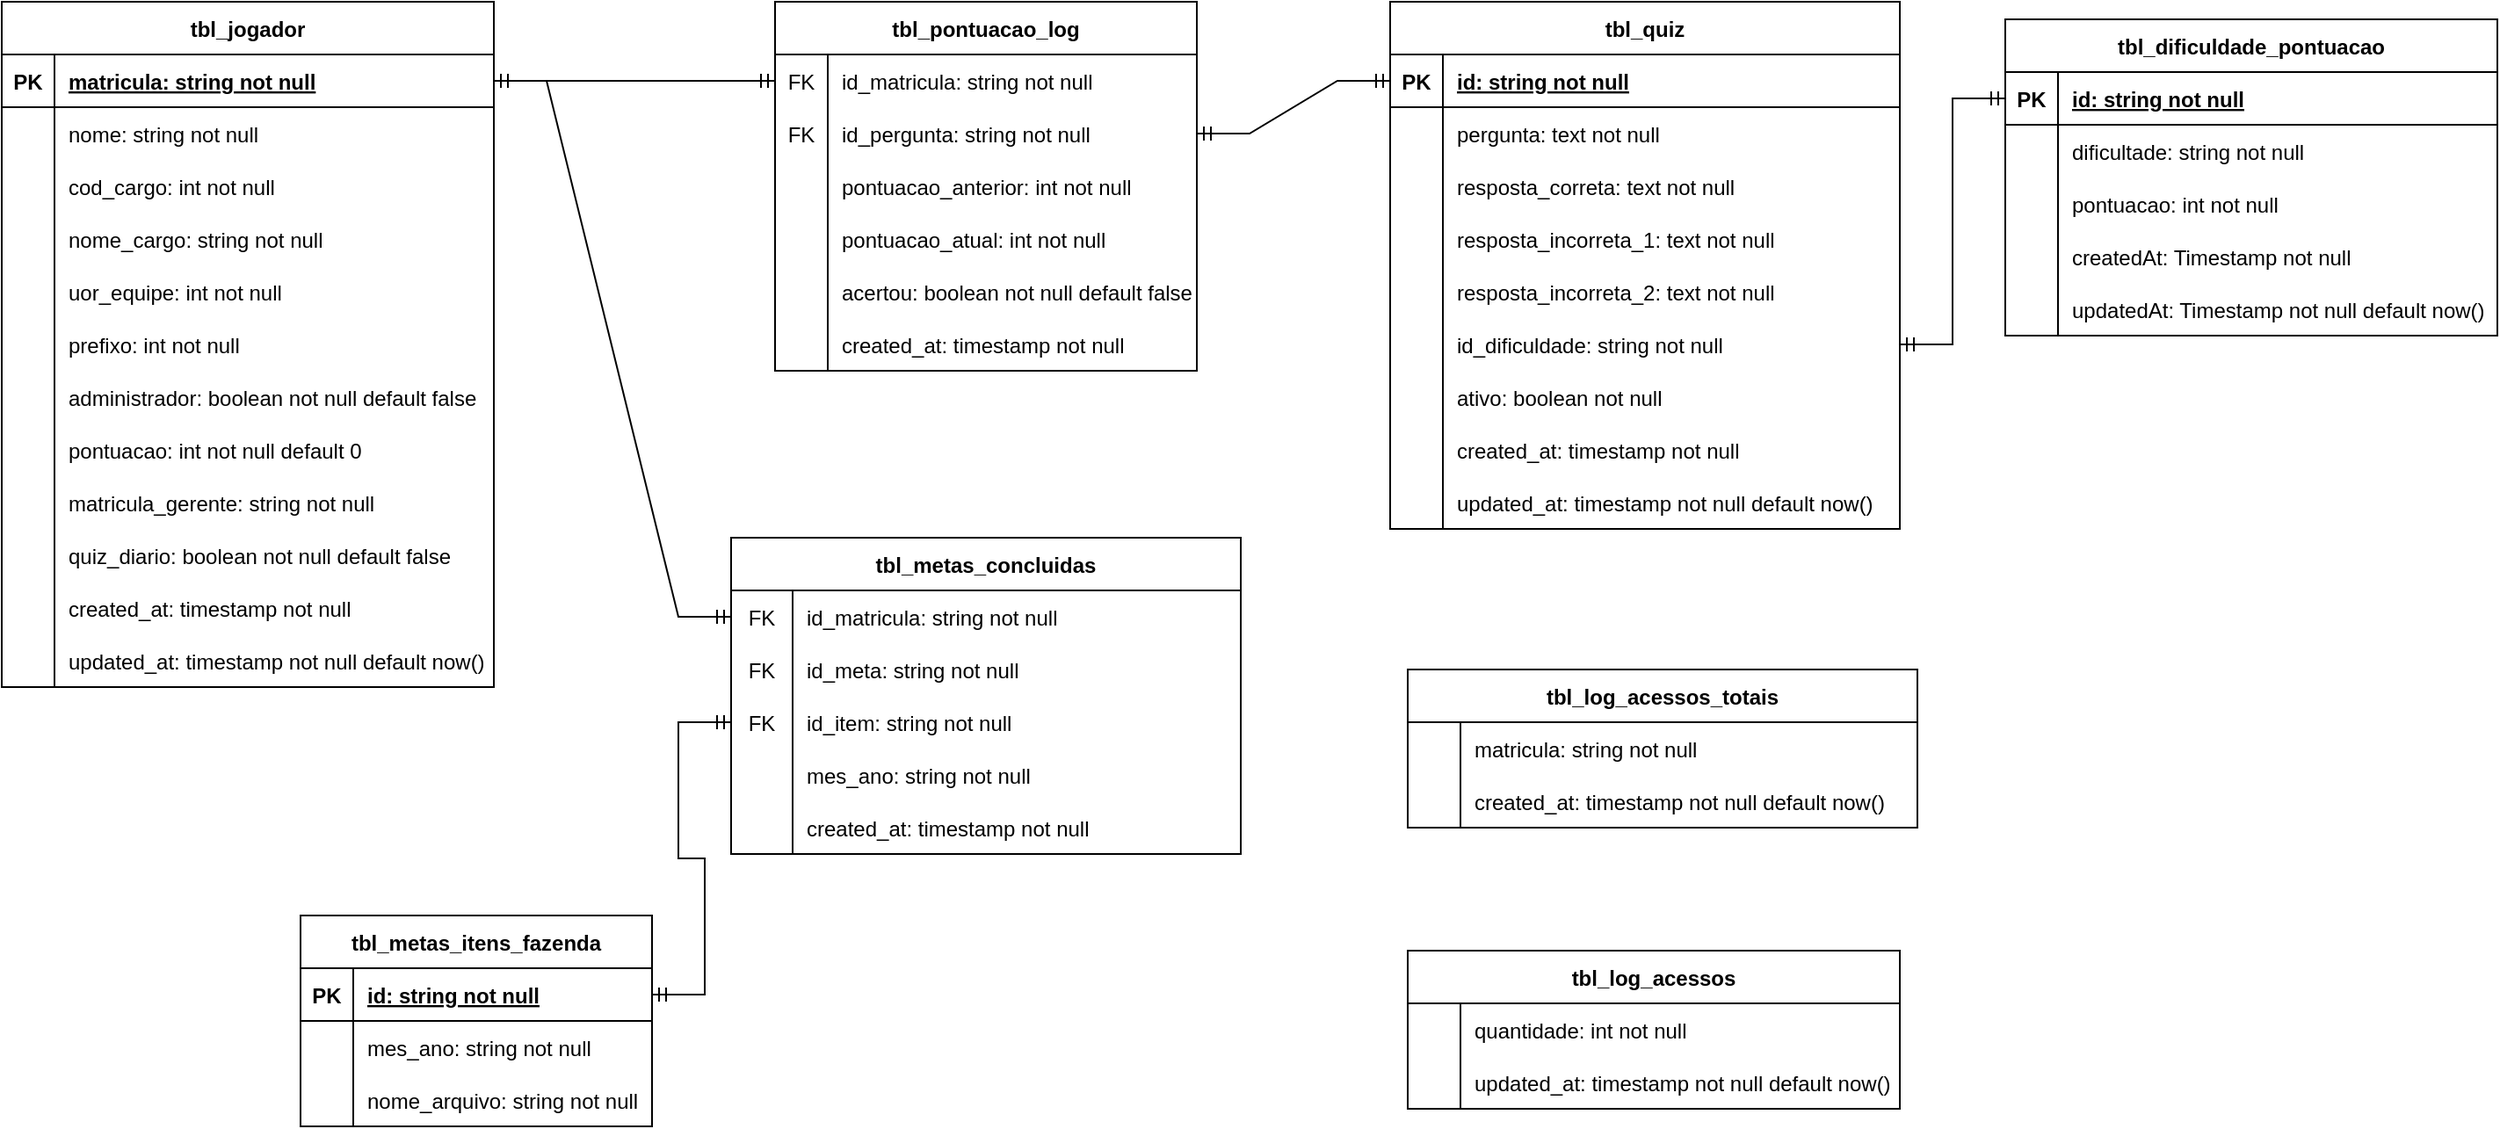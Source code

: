 <mxfile version="16.1.2" type="device"><diagram id="R2lEEEUBdFMjLlhIrx00" name="Page-1"><mxGraphModel dx="1822" dy="1265" grid="1" gridSize="10" guides="1" tooltips="1" connect="1" arrows="1" fold="1" page="0" pageScale="1" pageWidth="850" pageHeight="1100" background="none" math="0" shadow="0" extFonts="Permanent Marker^https://fonts.googleapis.com/css?family=Permanent+Marker"><root><mxCell id="0"/><mxCell id="1" parent="0"/><mxCell id="Qh73B7Told_dLhQjKvPL-1" value="tbl_jogador" style="shape=table;startSize=30;container=1;collapsible=1;childLayout=tableLayout;fixedRows=1;rowLines=0;fontStyle=1;align=center;resizeLast=1;" parent="1" vertex="1"><mxGeometry x="-230" y="-90" width="280" height="390" as="geometry"/></mxCell><mxCell id="Qh73B7Told_dLhQjKvPL-2" value="" style="shape=partialRectangle;collapsible=0;dropTarget=0;pointerEvents=0;fillColor=none;top=0;left=0;bottom=1;right=0;points=[[0,0.5],[1,0.5]];portConstraint=eastwest;" parent="Qh73B7Told_dLhQjKvPL-1" vertex="1"><mxGeometry y="30" width="280" height="30" as="geometry"/></mxCell><mxCell id="Qh73B7Told_dLhQjKvPL-3" value="PK" style="shape=partialRectangle;connectable=0;fillColor=none;top=0;left=0;bottom=0;right=0;fontStyle=1;overflow=hidden;" parent="Qh73B7Told_dLhQjKvPL-2" vertex="1"><mxGeometry width="30" height="30" as="geometry"><mxRectangle width="30" height="30" as="alternateBounds"/></mxGeometry></mxCell><mxCell id="Qh73B7Told_dLhQjKvPL-4" value="matricula: string not null" style="shape=partialRectangle;connectable=0;fillColor=none;top=0;left=0;bottom=0;right=0;align=left;spacingLeft=6;fontStyle=5;overflow=hidden;" parent="Qh73B7Told_dLhQjKvPL-2" vertex="1"><mxGeometry x="30" width="250" height="30" as="geometry"><mxRectangle width="250" height="30" as="alternateBounds"/></mxGeometry></mxCell><mxCell id="Qh73B7Told_dLhQjKvPL-5" value="" style="shape=partialRectangle;collapsible=0;dropTarget=0;pointerEvents=0;fillColor=none;top=0;left=0;bottom=0;right=0;points=[[0,0.5],[1,0.5]];portConstraint=eastwest;" parent="Qh73B7Told_dLhQjKvPL-1" vertex="1"><mxGeometry y="60" width="280" height="30" as="geometry"/></mxCell><mxCell id="Qh73B7Told_dLhQjKvPL-6" value="" style="shape=partialRectangle;connectable=0;fillColor=none;top=0;left=0;bottom=0;right=0;editable=1;overflow=hidden;" parent="Qh73B7Told_dLhQjKvPL-5" vertex="1"><mxGeometry width="30" height="30" as="geometry"><mxRectangle width="30" height="30" as="alternateBounds"/></mxGeometry></mxCell><mxCell id="Qh73B7Told_dLhQjKvPL-7" value="nome: string not null" style="shape=partialRectangle;connectable=0;fillColor=none;top=0;left=0;bottom=0;right=0;align=left;spacingLeft=6;overflow=hidden;" parent="Qh73B7Told_dLhQjKvPL-5" vertex="1"><mxGeometry x="30" width="250" height="30" as="geometry"><mxRectangle width="250" height="30" as="alternateBounds"/></mxGeometry></mxCell><mxCell id="Qh73B7Told_dLhQjKvPL-11" value="" style="shape=partialRectangle;collapsible=0;dropTarget=0;pointerEvents=0;fillColor=none;top=0;left=0;bottom=0;right=0;points=[[0,0.5],[1,0.5]];portConstraint=eastwest;" parent="Qh73B7Told_dLhQjKvPL-1" vertex="1"><mxGeometry y="90" width="280" height="30" as="geometry"/></mxCell><mxCell id="Qh73B7Told_dLhQjKvPL-12" value="" style="shape=partialRectangle;connectable=0;fillColor=none;top=0;left=0;bottom=0;right=0;editable=1;overflow=hidden;" parent="Qh73B7Told_dLhQjKvPL-11" vertex="1"><mxGeometry width="30" height="30" as="geometry"><mxRectangle width="30" height="30" as="alternateBounds"/></mxGeometry></mxCell><mxCell id="Qh73B7Told_dLhQjKvPL-13" value="cod_cargo: int not null" style="shape=partialRectangle;connectable=0;fillColor=none;top=0;left=0;bottom=0;right=0;align=left;spacingLeft=6;overflow=hidden;" parent="Qh73B7Told_dLhQjKvPL-11" vertex="1"><mxGeometry x="30" width="250" height="30" as="geometry"><mxRectangle width="250" height="30" as="alternateBounds"/></mxGeometry></mxCell><mxCell id="Qh73B7Told_dLhQjKvPL-15" value="" style="shape=partialRectangle;collapsible=0;dropTarget=0;pointerEvents=0;fillColor=none;top=0;left=0;bottom=0;right=0;points=[[0,0.5],[1,0.5]];portConstraint=eastwest;" parent="Qh73B7Told_dLhQjKvPL-1" vertex="1"><mxGeometry y="120" width="280" height="30" as="geometry"/></mxCell><mxCell id="Qh73B7Told_dLhQjKvPL-16" value="" style="shape=partialRectangle;connectable=0;fillColor=none;top=0;left=0;bottom=0;right=0;editable=1;overflow=hidden;" parent="Qh73B7Told_dLhQjKvPL-15" vertex="1"><mxGeometry width="30" height="30" as="geometry"><mxRectangle width="30" height="30" as="alternateBounds"/></mxGeometry></mxCell><mxCell id="Qh73B7Told_dLhQjKvPL-17" value="nome_cargo: string not null" style="shape=partialRectangle;connectable=0;fillColor=none;top=0;left=0;bottom=0;right=0;align=left;spacingLeft=6;overflow=hidden;" parent="Qh73B7Told_dLhQjKvPL-15" vertex="1"><mxGeometry x="30" width="250" height="30" as="geometry"><mxRectangle width="250" height="30" as="alternateBounds"/></mxGeometry></mxCell><mxCell id="Qh73B7Told_dLhQjKvPL-19" value="" style="shape=partialRectangle;collapsible=0;dropTarget=0;pointerEvents=0;fillColor=none;top=0;left=0;bottom=0;right=0;points=[[0,0.5],[1,0.5]];portConstraint=eastwest;strokeColor=default;" parent="Qh73B7Told_dLhQjKvPL-1" vertex="1"><mxGeometry y="150" width="280" height="30" as="geometry"/></mxCell><mxCell id="Qh73B7Told_dLhQjKvPL-20" value="" style="shape=partialRectangle;connectable=0;fillColor=none;top=0;left=0;bottom=0;right=0;editable=1;overflow=hidden;strokeColor=default;" parent="Qh73B7Told_dLhQjKvPL-19" vertex="1"><mxGeometry width="30" height="30" as="geometry"><mxRectangle width="30" height="30" as="alternateBounds"/></mxGeometry></mxCell><mxCell id="Qh73B7Told_dLhQjKvPL-21" value="uor_equipe: int not null" style="shape=partialRectangle;connectable=0;fillColor=none;top=0;left=0;bottom=0;right=0;align=left;spacingLeft=6;overflow=hidden;strokeColor=default;" parent="Qh73B7Told_dLhQjKvPL-19" vertex="1"><mxGeometry x="30" width="250" height="30" as="geometry"><mxRectangle width="250" height="30" as="alternateBounds"/></mxGeometry></mxCell><mxCell id="Qh73B7Told_dLhQjKvPL-23" value="" style="shape=partialRectangle;collapsible=0;dropTarget=0;pointerEvents=0;fillColor=none;top=0;left=0;bottom=0;right=0;points=[[0,0.5],[1,0.5]];portConstraint=eastwest;strokeColor=default;" parent="Qh73B7Told_dLhQjKvPL-1" vertex="1"><mxGeometry y="180" width="280" height="30" as="geometry"/></mxCell><mxCell id="Qh73B7Told_dLhQjKvPL-24" value="" style="shape=partialRectangle;connectable=0;fillColor=none;top=0;left=0;bottom=0;right=0;editable=1;overflow=hidden;strokeColor=default;" parent="Qh73B7Told_dLhQjKvPL-23" vertex="1"><mxGeometry width="30" height="30" as="geometry"><mxRectangle width="30" height="30" as="alternateBounds"/></mxGeometry></mxCell><mxCell id="Qh73B7Told_dLhQjKvPL-25" value="prefixo: int not null" style="shape=partialRectangle;connectable=0;fillColor=none;top=0;left=0;bottom=0;right=0;align=left;spacingLeft=6;overflow=hidden;strokeColor=default;" parent="Qh73B7Told_dLhQjKvPL-23" vertex="1"><mxGeometry x="30" width="250" height="30" as="geometry"><mxRectangle width="250" height="30" as="alternateBounds"/></mxGeometry></mxCell><mxCell id="Qh73B7Told_dLhQjKvPL-27" value="" style="shape=partialRectangle;collapsible=0;dropTarget=0;pointerEvents=0;fillColor=none;top=0;left=0;bottom=0;right=0;points=[[0,0.5],[1,0.5]];portConstraint=eastwest;strokeColor=default;" parent="Qh73B7Told_dLhQjKvPL-1" vertex="1"><mxGeometry y="210" width="280" height="30" as="geometry"/></mxCell><mxCell id="Qh73B7Told_dLhQjKvPL-28" value="" style="shape=partialRectangle;connectable=0;fillColor=none;top=0;left=0;bottom=0;right=0;editable=1;overflow=hidden;strokeColor=default;" parent="Qh73B7Told_dLhQjKvPL-27" vertex="1"><mxGeometry width="30" height="30" as="geometry"><mxRectangle width="30" height="30" as="alternateBounds"/></mxGeometry></mxCell><mxCell id="Qh73B7Told_dLhQjKvPL-29" value="administrador: boolean not null default false" style="shape=partialRectangle;connectable=0;fillColor=none;top=0;left=0;bottom=0;right=0;align=left;spacingLeft=6;overflow=hidden;strokeColor=default;" parent="Qh73B7Told_dLhQjKvPL-27" vertex="1"><mxGeometry x="30" width="250" height="30" as="geometry"><mxRectangle width="250" height="30" as="alternateBounds"/></mxGeometry></mxCell><mxCell id="Qh73B7Told_dLhQjKvPL-31" value="" style="shape=partialRectangle;collapsible=0;dropTarget=0;pointerEvents=0;fillColor=none;top=0;left=0;bottom=0;right=0;points=[[0,0.5],[1,0.5]];portConstraint=eastwest;strokeColor=default;" parent="Qh73B7Told_dLhQjKvPL-1" vertex="1"><mxGeometry y="240" width="280" height="30" as="geometry"/></mxCell><mxCell id="Qh73B7Told_dLhQjKvPL-32" value="" style="shape=partialRectangle;connectable=0;fillColor=none;top=0;left=0;bottom=0;right=0;editable=1;overflow=hidden;strokeColor=default;" parent="Qh73B7Told_dLhQjKvPL-31" vertex="1"><mxGeometry width="30" height="30" as="geometry"><mxRectangle width="30" height="30" as="alternateBounds"/></mxGeometry></mxCell><mxCell id="Qh73B7Told_dLhQjKvPL-33" value="pontuacao: int not null default 0" style="shape=partialRectangle;connectable=0;fillColor=none;top=0;left=0;bottom=0;right=0;align=left;spacingLeft=6;overflow=hidden;strokeColor=default;" parent="Qh73B7Told_dLhQjKvPL-31" vertex="1"><mxGeometry x="30" width="250" height="30" as="geometry"><mxRectangle width="250" height="30" as="alternateBounds"/></mxGeometry></mxCell><mxCell id="Qh73B7Told_dLhQjKvPL-39" value="" style="shape=partialRectangle;collapsible=0;dropTarget=0;pointerEvents=0;fillColor=none;top=0;left=0;bottom=0;right=0;points=[[0,0.5],[1,0.5]];portConstraint=eastwest;strokeColor=default;" parent="Qh73B7Told_dLhQjKvPL-1" vertex="1"><mxGeometry y="270" width="280" height="30" as="geometry"/></mxCell><mxCell id="Qh73B7Told_dLhQjKvPL-40" value="" style="shape=partialRectangle;connectable=0;fillColor=none;top=0;left=0;bottom=0;right=0;editable=1;overflow=hidden;strokeColor=default;" parent="Qh73B7Told_dLhQjKvPL-39" vertex="1"><mxGeometry width="30" height="30" as="geometry"><mxRectangle width="30" height="30" as="alternateBounds"/></mxGeometry></mxCell><mxCell id="Qh73B7Told_dLhQjKvPL-41" value="matricula_gerente: string not null" style="shape=partialRectangle;connectable=0;fillColor=none;top=0;left=0;bottom=0;right=0;align=left;spacingLeft=6;overflow=hidden;strokeColor=default;" parent="Qh73B7Told_dLhQjKvPL-39" vertex="1"><mxGeometry x="30" width="250" height="30" as="geometry"><mxRectangle width="250" height="30" as="alternateBounds"/></mxGeometry></mxCell><mxCell id="Qh73B7Told_dLhQjKvPL-255" value="" style="shape=partialRectangle;collapsible=0;dropTarget=0;pointerEvents=0;fillColor=none;top=0;left=0;bottom=0;right=0;points=[[0,0.5],[1,0.5]];portConstraint=eastwest;strokeColor=default;" parent="Qh73B7Told_dLhQjKvPL-1" vertex="1"><mxGeometry y="300" width="280" height="30" as="geometry"/></mxCell><mxCell id="Qh73B7Told_dLhQjKvPL-256" value="" style="shape=partialRectangle;connectable=0;fillColor=none;top=0;left=0;bottom=0;right=0;editable=1;overflow=hidden;strokeColor=default;" parent="Qh73B7Told_dLhQjKvPL-255" vertex="1"><mxGeometry width="30" height="30" as="geometry"><mxRectangle width="30" height="30" as="alternateBounds"/></mxGeometry></mxCell><mxCell id="Qh73B7Told_dLhQjKvPL-257" value="quiz_diario: boolean not null default false" style="shape=partialRectangle;connectable=0;fillColor=none;top=0;left=0;bottom=0;right=0;align=left;spacingLeft=6;overflow=hidden;strokeColor=default;" parent="Qh73B7Told_dLhQjKvPL-255" vertex="1"><mxGeometry x="30" width="250" height="30" as="geometry"><mxRectangle width="250" height="30" as="alternateBounds"/></mxGeometry></mxCell><mxCell id="Qh73B7Told_dLhQjKvPL-125" value="" style="shape=partialRectangle;collapsible=0;dropTarget=0;pointerEvents=0;fillColor=none;top=0;left=0;bottom=0;right=0;points=[[0,0.5],[1,0.5]];portConstraint=eastwest;strokeColor=default;" parent="Qh73B7Told_dLhQjKvPL-1" vertex="1"><mxGeometry y="330" width="280" height="30" as="geometry"/></mxCell><mxCell id="Qh73B7Told_dLhQjKvPL-126" value="" style="shape=partialRectangle;connectable=0;fillColor=none;top=0;left=0;bottom=0;right=0;editable=1;overflow=hidden;strokeColor=default;" parent="Qh73B7Told_dLhQjKvPL-125" vertex="1"><mxGeometry width="30" height="30" as="geometry"><mxRectangle width="30" height="30" as="alternateBounds"/></mxGeometry></mxCell><mxCell id="Qh73B7Told_dLhQjKvPL-127" value="created_at: timestamp not null" style="shape=partialRectangle;connectable=0;fillColor=none;top=0;left=0;bottom=0;right=0;align=left;spacingLeft=6;overflow=hidden;strokeColor=default;" parent="Qh73B7Told_dLhQjKvPL-125" vertex="1"><mxGeometry x="30" width="250" height="30" as="geometry"><mxRectangle width="250" height="30" as="alternateBounds"/></mxGeometry></mxCell><mxCell id="Qh73B7Told_dLhQjKvPL-129" value="" style="shape=partialRectangle;collapsible=0;dropTarget=0;pointerEvents=0;fillColor=none;top=0;left=0;bottom=0;right=0;points=[[0,0.5],[1,0.5]];portConstraint=eastwest;strokeColor=default;" parent="Qh73B7Told_dLhQjKvPL-1" vertex="1"><mxGeometry y="360" width="280" height="30" as="geometry"/></mxCell><mxCell id="Qh73B7Told_dLhQjKvPL-130" value="" style="shape=partialRectangle;connectable=0;fillColor=none;top=0;left=0;bottom=0;right=0;editable=1;overflow=hidden;strokeColor=default;" parent="Qh73B7Told_dLhQjKvPL-129" vertex="1"><mxGeometry width="30" height="30" as="geometry"><mxRectangle width="30" height="30" as="alternateBounds"/></mxGeometry></mxCell><mxCell id="Qh73B7Told_dLhQjKvPL-131" value="updated_at: timestamp not null default now()" style="shape=partialRectangle;connectable=0;fillColor=none;top=0;left=0;bottom=0;right=0;align=left;spacingLeft=6;overflow=hidden;strokeColor=default;" parent="Qh73B7Told_dLhQjKvPL-129" vertex="1"><mxGeometry x="30" width="250" height="30" as="geometry"><mxRectangle width="250" height="30" as="alternateBounds"/></mxGeometry></mxCell><mxCell id="Qh73B7Told_dLhQjKvPL-61" value="tbl_pontuacao_log" style="shape=table;startSize=30;container=1;collapsible=1;childLayout=tableLayout;fixedRows=1;rowLines=0;fontStyle=1;align=center;resizeLast=1;strokeColor=default;" parent="1" vertex="1"><mxGeometry x="210" y="-90" width="240" height="210" as="geometry"/></mxCell><mxCell id="Qh73B7Told_dLhQjKvPL-75" value="" style="shape=partialRectangle;collapsible=0;dropTarget=0;pointerEvents=0;fillColor=none;top=0;left=0;bottom=0;right=0;points=[[0,0.5],[1,0.5]];portConstraint=eastwest;strokeColor=default;" parent="Qh73B7Told_dLhQjKvPL-61" vertex="1"><mxGeometry y="30" width="240" height="30" as="geometry"/></mxCell><mxCell id="Qh73B7Told_dLhQjKvPL-76" value="FK" style="shape=partialRectangle;connectable=0;fillColor=none;top=0;left=0;bottom=0;right=0;fontStyle=0;overflow=hidden;strokeColor=default;" parent="Qh73B7Told_dLhQjKvPL-75" vertex="1"><mxGeometry width="30" height="30" as="geometry"><mxRectangle width="30" height="30" as="alternateBounds"/></mxGeometry></mxCell><mxCell id="Qh73B7Told_dLhQjKvPL-77" value="id_matricula: string not null" style="shape=partialRectangle;connectable=0;fillColor=none;top=0;left=0;bottom=0;right=0;align=left;spacingLeft=6;fontStyle=0;overflow=hidden;strokeColor=default;" parent="Qh73B7Told_dLhQjKvPL-75" vertex="1"><mxGeometry x="30" width="210" height="30" as="geometry"><mxRectangle width="210" height="30" as="alternateBounds"/></mxGeometry></mxCell><mxCell id="Qh73B7Told_dLhQjKvPL-79" value="" style="shape=partialRectangle;collapsible=0;dropTarget=0;pointerEvents=0;fillColor=none;top=0;left=0;bottom=0;right=0;points=[[0,0.5],[1,0.5]];portConstraint=eastwest;strokeColor=default;" parent="Qh73B7Told_dLhQjKvPL-61" vertex="1"><mxGeometry y="60" width="240" height="30" as="geometry"/></mxCell><mxCell id="Qh73B7Told_dLhQjKvPL-80" value="FK" style="shape=partialRectangle;connectable=0;fillColor=none;top=0;left=0;bottom=0;right=0;fontStyle=0;overflow=hidden;strokeColor=default;" parent="Qh73B7Told_dLhQjKvPL-79" vertex="1"><mxGeometry width="30" height="30" as="geometry"><mxRectangle width="30" height="30" as="alternateBounds"/></mxGeometry></mxCell><mxCell id="Qh73B7Told_dLhQjKvPL-81" value="id_pergunta: string not null" style="shape=partialRectangle;connectable=0;fillColor=none;top=0;left=0;bottom=0;right=0;align=left;spacingLeft=6;fontStyle=0;overflow=hidden;strokeColor=default;" parent="Qh73B7Told_dLhQjKvPL-79" vertex="1"><mxGeometry x="30" width="210" height="30" as="geometry"><mxRectangle width="210" height="30" as="alternateBounds"/></mxGeometry></mxCell><mxCell id="Qh73B7Told_dLhQjKvPL-65" value="" style="shape=partialRectangle;collapsible=0;dropTarget=0;pointerEvents=0;fillColor=none;top=0;left=0;bottom=0;right=0;points=[[0,0.5],[1,0.5]];portConstraint=eastwest;strokeColor=default;" parent="Qh73B7Told_dLhQjKvPL-61" vertex="1"><mxGeometry y="90" width="240" height="30" as="geometry"/></mxCell><mxCell id="Qh73B7Told_dLhQjKvPL-66" value="" style="shape=partialRectangle;connectable=0;fillColor=none;top=0;left=0;bottom=0;right=0;editable=1;overflow=hidden;strokeColor=default;" parent="Qh73B7Told_dLhQjKvPL-65" vertex="1"><mxGeometry width="30" height="30" as="geometry"><mxRectangle width="30" height="30" as="alternateBounds"/></mxGeometry></mxCell><mxCell id="Qh73B7Told_dLhQjKvPL-67" value="pontuacao_anterior: int not null" style="shape=partialRectangle;connectable=0;fillColor=none;top=0;left=0;bottom=0;right=0;align=left;spacingLeft=6;overflow=hidden;strokeColor=default;" parent="Qh73B7Told_dLhQjKvPL-65" vertex="1"><mxGeometry x="30" width="210" height="30" as="geometry"><mxRectangle width="210" height="30" as="alternateBounds"/></mxGeometry></mxCell><mxCell id="Qh73B7Told_dLhQjKvPL-68" value="" style="shape=partialRectangle;collapsible=0;dropTarget=0;pointerEvents=0;fillColor=none;top=0;left=0;bottom=0;right=0;points=[[0,0.5],[1,0.5]];portConstraint=eastwest;strokeColor=default;" parent="Qh73B7Told_dLhQjKvPL-61" vertex="1"><mxGeometry y="120" width="240" height="30" as="geometry"/></mxCell><mxCell id="Qh73B7Told_dLhQjKvPL-69" value="" style="shape=partialRectangle;connectable=0;fillColor=none;top=0;left=0;bottom=0;right=0;editable=1;overflow=hidden;strokeColor=default;" parent="Qh73B7Told_dLhQjKvPL-68" vertex="1"><mxGeometry width="30" height="30" as="geometry"><mxRectangle width="30" height="30" as="alternateBounds"/></mxGeometry></mxCell><mxCell id="Qh73B7Told_dLhQjKvPL-70" value="pontuacao_atual: int not null" style="shape=partialRectangle;connectable=0;fillColor=none;top=0;left=0;bottom=0;right=0;align=left;spacingLeft=6;overflow=hidden;strokeColor=default;" parent="Qh73B7Told_dLhQjKvPL-68" vertex="1"><mxGeometry x="30" width="210" height="30" as="geometry"><mxRectangle width="210" height="30" as="alternateBounds"/></mxGeometry></mxCell><mxCell id="Qh73B7Told_dLhQjKvPL-83" value="" style="shape=partialRectangle;collapsible=0;dropTarget=0;pointerEvents=0;fillColor=none;top=0;left=0;bottom=0;right=0;points=[[0,0.5],[1,0.5]];portConstraint=eastwest;strokeColor=default;" parent="Qh73B7Told_dLhQjKvPL-61" vertex="1"><mxGeometry y="150" width="240" height="30" as="geometry"/></mxCell><mxCell id="Qh73B7Told_dLhQjKvPL-84" value="" style="shape=partialRectangle;connectable=0;fillColor=none;top=0;left=0;bottom=0;right=0;editable=1;overflow=hidden;strokeColor=default;" parent="Qh73B7Told_dLhQjKvPL-83" vertex="1"><mxGeometry width="30" height="30" as="geometry"><mxRectangle width="30" height="30" as="alternateBounds"/></mxGeometry></mxCell><mxCell id="Qh73B7Told_dLhQjKvPL-85" value="acertou: boolean not null default false" style="shape=partialRectangle;connectable=0;fillColor=none;top=0;left=0;bottom=0;right=0;align=left;spacingLeft=6;overflow=hidden;strokeColor=default;" parent="Qh73B7Told_dLhQjKvPL-83" vertex="1"><mxGeometry x="30" width="210" height="30" as="geometry"><mxRectangle width="210" height="30" as="alternateBounds"/></mxGeometry></mxCell><mxCell id="Qh73B7Told_dLhQjKvPL-87" value="" style="shape=partialRectangle;collapsible=0;dropTarget=0;pointerEvents=0;fillColor=none;top=0;left=0;bottom=0;right=0;points=[[0,0.5],[1,0.5]];portConstraint=eastwest;strokeColor=default;" parent="Qh73B7Told_dLhQjKvPL-61" vertex="1"><mxGeometry y="180" width="240" height="30" as="geometry"/></mxCell><mxCell id="Qh73B7Told_dLhQjKvPL-88" value="" style="shape=partialRectangle;connectable=0;fillColor=none;top=0;left=0;bottom=0;right=0;editable=1;overflow=hidden;strokeColor=default;" parent="Qh73B7Told_dLhQjKvPL-87" vertex="1"><mxGeometry width="30" height="30" as="geometry"><mxRectangle width="30" height="30" as="alternateBounds"/></mxGeometry></mxCell><mxCell id="Qh73B7Told_dLhQjKvPL-89" value="created_at: timestamp not null" style="shape=partialRectangle;connectable=0;fillColor=none;top=0;left=0;bottom=0;right=0;align=left;spacingLeft=6;overflow=hidden;strokeColor=default;" parent="Qh73B7Told_dLhQjKvPL-87" vertex="1"><mxGeometry x="30" width="210" height="30" as="geometry"><mxRectangle width="210" height="30" as="alternateBounds"/></mxGeometry></mxCell><mxCell id="Qh73B7Told_dLhQjKvPL-90" value="tbl_metas_concluidas" style="shape=table;startSize=30;container=1;collapsible=1;childLayout=tableLayout;fixedRows=1;rowLines=0;fontStyle=1;align=center;resizeLast=1;strokeColor=default;" parent="1" vertex="1"><mxGeometry x="185" y="215" width="290" height="180" as="geometry"/></mxCell><mxCell id="Qh73B7Told_dLhQjKvPL-109" value="" style="shape=partialRectangle;collapsible=0;dropTarget=0;pointerEvents=0;fillColor=none;top=0;left=0;bottom=0;right=0;points=[[0,0.5],[1,0.5]];portConstraint=eastwest;strokeColor=default;" parent="Qh73B7Told_dLhQjKvPL-90" vertex="1"><mxGeometry y="30" width="290" height="30" as="geometry"/></mxCell><mxCell id="Qh73B7Told_dLhQjKvPL-110" value="FK" style="shape=partialRectangle;connectable=0;fillColor=none;top=0;left=0;bottom=0;right=0;fontStyle=0;overflow=hidden;strokeColor=default;" parent="Qh73B7Told_dLhQjKvPL-109" vertex="1"><mxGeometry width="35" height="30" as="geometry"><mxRectangle width="35" height="30" as="alternateBounds"/></mxGeometry></mxCell><mxCell id="Qh73B7Told_dLhQjKvPL-111" value="id_matricula: string not null" style="shape=partialRectangle;connectable=0;fillColor=none;top=0;left=0;bottom=0;right=0;align=left;spacingLeft=6;fontStyle=0;overflow=hidden;strokeColor=default;" parent="Qh73B7Told_dLhQjKvPL-109" vertex="1"><mxGeometry x="35" width="255" height="30" as="geometry"><mxRectangle width="255" height="30" as="alternateBounds"/></mxGeometry></mxCell><mxCell id="Qh73B7Told_dLhQjKvPL-104" value="" style="shape=partialRectangle;collapsible=0;dropTarget=0;pointerEvents=0;fillColor=none;top=0;left=0;bottom=0;right=0;points=[[0,0.5],[1,0.5]];portConstraint=eastwest;strokeColor=default;" parent="Qh73B7Told_dLhQjKvPL-90" vertex="1"><mxGeometry y="60" width="290" height="30" as="geometry"/></mxCell><mxCell id="Qh73B7Told_dLhQjKvPL-105" value="FK" style="shape=partialRectangle;connectable=0;fillColor=none;top=0;left=0;bottom=0;right=0;fontStyle=0;overflow=hidden;strokeColor=default;" parent="Qh73B7Told_dLhQjKvPL-104" vertex="1"><mxGeometry width="35" height="30" as="geometry"><mxRectangle width="35" height="30" as="alternateBounds"/></mxGeometry></mxCell><mxCell id="Qh73B7Told_dLhQjKvPL-106" value="id_meta: string not null" style="shape=partialRectangle;connectable=0;fillColor=none;top=0;left=0;bottom=0;right=0;align=left;spacingLeft=6;fontStyle=0;overflow=hidden;strokeColor=default;" parent="Qh73B7Told_dLhQjKvPL-104" vertex="1"><mxGeometry x="35" width="255" height="30" as="geometry"><mxRectangle width="255" height="30" as="alternateBounds"/></mxGeometry></mxCell><mxCell id="Qh73B7Told_dLhQjKvPL-260" value="" style="shape=partialRectangle;collapsible=0;dropTarget=0;pointerEvents=0;fillColor=none;top=0;left=0;bottom=0;right=0;points=[[0,0.5],[1,0.5]];portConstraint=eastwest;strokeColor=default;" parent="Qh73B7Told_dLhQjKvPL-90" vertex="1"><mxGeometry y="90" width="290" height="30" as="geometry"/></mxCell><mxCell id="Qh73B7Told_dLhQjKvPL-261" value="FK" style="shape=partialRectangle;connectable=0;fillColor=none;top=0;left=0;bottom=0;right=0;editable=1;overflow=hidden;strokeColor=default;" parent="Qh73B7Told_dLhQjKvPL-260" vertex="1"><mxGeometry width="35" height="30" as="geometry"><mxRectangle width="35" height="30" as="alternateBounds"/></mxGeometry></mxCell><mxCell id="Qh73B7Told_dLhQjKvPL-262" value="id_item: string not null" style="shape=partialRectangle;connectable=0;fillColor=none;top=0;left=0;bottom=0;right=0;align=left;spacingLeft=6;overflow=hidden;strokeColor=default;" parent="Qh73B7Told_dLhQjKvPL-260" vertex="1"><mxGeometry x="35" width="255" height="30" as="geometry"><mxRectangle width="255" height="30" as="alternateBounds"/></mxGeometry></mxCell><mxCell id="Qh73B7Told_dLhQjKvPL-113" value="" style="shape=partialRectangle;collapsible=0;dropTarget=0;pointerEvents=0;fillColor=none;top=0;left=0;bottom=0;right=0;points=[[0,0.5],[1,0.5]];portConstraint=eastwest;strokeColor=default;" parent="Qh73B7Told_dLhQjKvPL-90" vertex="1"><mxGeometry y="120" width="290" height="30" as="geometry"/></mxCell><mxCell id="Qh73B7Told_dLhQjKvPL-114" value="" style="shape=partialRectangle;connectable=0;fillColor=none;top=0;left=0;bottom=0;right=0;editable=1;overflow=hidden;strokeColor=default;" parent="Qh73B7Told_dLhQjKvPL-113" vertex="1"><mxGeometry width="35" height="30" as="geometry"><mxRectangle width="35" height="30" as="alternateBounds"/></mxGeometry></mxCell><mxCell id="Qh73B7Told_dLhQjKvPL-115" value="mes_ano: string not null" style="shape=partialRectangle;connectable=0;fillColor=none;top=0;left=0;bottom=0;right=0;align=left;spacingLeft=6;overflow=hidden;strokeColor=default;" parent="Qh73B7Told_dLhQjKvPL-113" vertex="1"><mxGeometry x="35" width="255" height="30" as="geometry"><mxRectangle width="255" height="30" as="alternateBounds"/></mxGeometry></mxCell><mxCell id="Qh73B7Told_dLhQjKvPL-136" value="" style="shape=partialRectangle;collapsible=0;dropTarget=0;pointerEvents=0;fillColor=none;top=0;left=0;bottom=0;right=0;points=[[0,0.5],[1,0.5]];portConstraint=eastwest;strokeColor=default;" parent="Qh73B7Told_dLhQjKvPL-90" vertex="1"><mxGeometry y="150" width="290" height="30" as="geometry"/></mxCell><mxCell id="Qh73B7Told_dLhQjKvPL-137" value="" style="shape=partialRectangle;connectable=0;fillColor=none;top=0;left=0;bottom=0;right=0;editable=1;overflow=hidden;strokeColor=default;" parent="Qh73B7Told_dLhQjKvPL-136" vertex="1"><mxGeometry width="35" height="30" as="geometry"><mxRectangle width="35" height="30" as="alternateBounds"/></mxGeometry></mxCell><mxCell id="Qh73B7Told_dLhQjKvPL-138" value="created_at: timestamp not null" style="shape=partialRectangle;connectable=0;fillColor=none;top=0;left=0;bottom=0;right=0;align=left;spacingLeft=6;overflow=hidden;strokeColor=default;" parent="Qh73B7Told_dLhQjKvPL-136" vertex="1"><mxGeometry x="35" width="255" height="30" as="geometry"><mxRectangle width="255" height="30" as="alternateBounds"/></mxGeometry></mxCell><mxCell id="Qh73B7Told_dLhQjKvPL-121" value="" style="shape=partialRectangle;collapsible=0;dropTarget=0;pointerEvents=0;fillColor=none;top=0;left=0;bottom=0;right=0;points=[[0,0.5],[1,0.5]];portConstraint=eastwest;strokeColor=default;" parent="1" vertex="1"><mxGeometry x="570" y="290" width="240" height="30" as="geometry"/></mxCell><mxCell id="Qh73B7Told_dLhQjKvPL-122" value="" style="shape=partialRectangle;connectable=0;fillColor=none;top=0;left=0;bottom=0;right=0;editable=1;overflow=hidden;strokeColor=default;" parent="Qh73B7Told_dLhQjKvPL-121" vertex="1"><mxGeometry width="30" height="30" as="geometry"><mxRectangle width="30" height="30" as="alternateBounds"/></mxGeometry></mxCell><mxCell id="Qh73B7Told_dLhQjKvPL-139" value="tbl_metas_itens_fazenda" style="shape=table;startSize=30;container=1;collapsible=1;childLayout=tableLayout;fixedRows=1;rowLines=0;fontStyle=1;align=center;resizeLast=1;strokeColor=default;" parent="1" vertex="1"><mxGeometry x="-60" y="430" width="200" height="120" as="geometry"/></mxCell><mxCell id="Qh73B7Told_dLhQjKvPL-140" value="" style="shape=partialRectangle;collapsible=0;dropTarget=0;pointerEvents=0;fillColor=none;top=0;left=0;bottom=1;right=0;points=[[0,0.5],[1,0.5]];portConstraint=eastwest;strokeColor=default;" parent="Qh73B7Told_dLhQjKvPL-139" vertex="1"><mxGeometry y="30" width="200" height="30" as="geometry"/></mxCell><mxCell id="Qh73B7Told_dLhQjKvPL-141" value="PK" style="shape=partialRectangle;connectable=0;fillColor=none;top=0;left=0;bottom=0;right=0;fontStyle=1;overflow=hidden;strokeColor=default;" parent="Qh73B7Told_dLhQjKvPL-140" vertex="1"><mxGeometry width="30" height="30" as="geometry"><mxRectangle width="30" height="30" as="alternateBounds"/></mxGeometry></mxCell><mxCell id="Qh73B7Told_dLhQjKvPL-142" value="id: string not null" style="shape=partialRectangle;connectable=0;fillColor=none;top=0;left=0;bottom=0;right=0;align=left;spacingLeft=6;fontStyle=5;overflow=hidden;strokeColor=default;" parent="Qh73B7Told_dLhQjKvPL-140" vertex="1"><mxGeometry x="30" width="170" height="30" as="geometry"><mxRectangle width="170" height="30" as="alternateBounds"/></mxGeometry></mxCell><mxCell id="Qh73B7Told_dLhQjKvPL-143" value="" style="shape=partialRectangle;collapsible=0;dropTarget=0;pointerEvents=0;fillColor=none;top=0;left=0;bottom=0;right=0;points=[[0,0.5],[1,0.5]];portConstraint=eastwest;strokeColor=default;" parent="Qh73B7Told_dLhQjKvPL-139" vertex="1"><mxGeometry y="60" width="200" height="30" as="geometry"/></mxCell><mxCell id="Qh73B7Told_dLhQjKvPL-144" value="" style="shape=partialRectangle;connectable=0;fillColor=none;top=0;left=0;bottom=0;right=0;editable=1;overflow=hidden;strokeColor=default;" parent="Qh73B7Told_dLhQjKvPL-143" vertex="1"><mxGeometry width="30" height="30" as="geometry"><mxRectangle width="30" height="30" as="alternateBounds"/></mxGeometry></mxCell><mxCell id="Qh73B7Told_dLhQjKvPL-145" value="mes_ano: string not null" style="shape=partialRectangle;connectable=0;fillColor=none;top=0;left=0;bottom=0;right=0;align=left;spacingLeft=6;overflow=hidden;strokeColor=default;" parent="Qh73B7Told_dLhQjKvPL-143" vertex="1"><mxGeometry x="30" width="170" height="30" as="geometry"><mxRectangle width="170" height="30" as="alternateBounds"/></mxGeometry></mxCell><mxCell id="Qh73B7Told_dLhQjKvPL-146" value="" style="shape=partialRectangle;collapsible=0;dropTarget=0;pointerEvents=0;fillColor=none;top=0;left=0;bottom=0;right=0;points=[[0,0.5],[1,0.5]];portConstraint=eastwest;strokeColor=default;" parent="Qh73B7Told_dLhQjKvPL-139" vertex="1"><mxGeometry y="90" width="200" height="30" as="geometry"/></mxCell><mxCell id="Qh73B7Told_dLhQjKvPL-147" value="" style="shape=partialRectangle;connectable=0;fillColor=none;top=0;left=0;bottom=0;right=0;editable=1;overflow=hidden;strokeColor=default;" parent="Qh73B7Told_dLhQjKvPL-146" vertex="1"><mxGeometry width="30" height="30" as="geometry"><mxRectangle width="30" height="30" as="alternateBounds"/></mxGeometry></mxCell><mxCell id="Qh73B7Told_dLhQjKvPL-148" value="nome_arquivo: string not null" style="shape=partialRectangle;connectable=0;fillColor=none;top=0;left=0;bottom=0;right=0;align=left;spacingLeft=6;overflow=hidden;strokeColor=default;" parent="Qh73B7Told_dLhQjKvPL-146" vertex="1"><mxGeometry x="30" width="170" height="30" as="geometry"><mxRectangle width="170" height="30" as="alternateBounds"/></mxGeometry></mxCell><mxCell id="Qh73B7Told_dLhQjKvPL-178" value="tbl_quiz" style="shape=table;startSize=30;container=1;collapsible=1;childLayout=tableLayout;fixedRows=1;rowLines=0;fontStyle=1;align=center;resizeLast=1;strokeColor=default;" parent="1" vertex="1"><mxGeometry x="560" y="-90" width="290" height="300" as="geometry"/></mxCell><mxCell id="Qh73B7Told_dLhQjKvPL-179" value="" style="shape=partialRectangle;collapsible=0;dropTarget=0;pointerEvents=0;fillColor=none;top=0;left=0;bottom=1;right=0;points=[[0,0.5],[1,0.5]];portConstraint=eastwest;strokeColor=default;" parent="Qh73B7Told_dLhQjKvPL-178" vertex="1"><mxGeometry y="30" width="290" height="30" as="geometry"/></mxCell><mxCell id="Qh73B7Told_dLhQjKvPL-180" value="PK" style="shape=partialRectangle;connectable=0;fillColor=none;top=0;left=0;bottom=0;right=0;fontStyle=1;overflow=hidden;strokeColor=default;" parent="Qh73B7Told_dLhQjKvPL-179" vertex="1"><mxGeometry width="30" height="30" as="geometry"><mxRectangle width="30" height="30" as="alternateBounds"/></mxGeometry></mxCell><mxCell id="Qh73B7Told_dLhQjKvPL-181" value="id: string not null" style="shape=partialRectangle;connectable=0;fillColor=none;top=0;left=0;bottom=0;right=0;align=left;spacingLeft=6;fontStyle=5;overflow=hidden;strokeColor=default;" parent="Qh73B7Told_dLhQjKvPL-179" vertex="1"><mxGeometry x="30" width="260" height="30" as="geometry"><mxRectangle width="260" height="30" as="alternateBounds"/></mxGeometry></mxCell><mxCell id="Qh73B7Told_dLhQjKvPL-182" value="" style="shape=partialRectangle;collapsible=0;dropTarget=0;pointerEvents=0;fillColor=none;top=0;left=0;bottom=0;right=0;points=[[0,0.5],[1,0.5]];portConstraint=eastwest;strokeColor=default;" parent="Qh73B7Told_dLhQjKvPL-178" vertex="1"><mxGeometry y="60" width="290" height="30" as="geometry"/></mxCell><mxCell id="Qh73B7Told_dLhQjKvPL-183" value="" style="shape=partialRectangle;connectable=0;fillColor=none;top=0;left=0;bottom=0;right=0;editable=1;overflow=hidden;strokeColor=default;" parent="Qh73B7Told_dLhQjKvPL-182" vertex="1"><mxGeometry width="30" height="30" as="geometry"><mxRectangle width="30" height="30" as="alternateBounds"/></mxGeometry></mxCell><mxCell id="Qh73B7Told_dLhQjKvPL-184" value="pergunta: text not null" style="shape=partialRectangle;connectable=0;fillColor=none;top=0;left=0;bottom=0;right=0;align=left;spacingLeft=6;overflow=hidden;strokeColor=default;" parent="Qh73B7Told_dLhQjKvPL-182" vertex="1"><mxGeometry x="30" width="260" height="30" as="geometry"><mxRectangle width="260" height="30" as="alternateBounds"/></mxGeometry></mxCell><mxCell id="Qh73B7Told_dLhQjKvPL-185" value="" style="shape=partialRectangle;collapsible=0;dropTarget=0;pointerEvents=0;fillColor=none;top=0;left=0;bottom=0;right=0;points=[[0,0.5],[1,0.5]];portConstraint=eastwest;strokeColor=default;" parent="Qh73B7Told_dLhQjKvPL-178" vertex="1"><mxGeometry y="90" width="290" height="30" as="geometry"/></mxCell><mxCell id="Qh73B7Told_dLhQjKvPL-186" value="" style="shape=partialRectangle;connectable=0;fillColor=none;top=0;left=0;bottom=0;right=0;editable=1;overflow=hidden;strokeColor=default;" parent="Qh73B7Told_dLhQjKvPL-185" vertex="1"><mxGeometry width="30" height="30" as="geometry"><mxRectangle width="30" height="30" as="alternateBounds"/></mxGeometry></mxCell><mxCell id="Qh73B7Told_dLhQjKvPL-187" value="resposta_correta: text not null" style="shape=partialRectangle;connectable=0;fillColor=none;top=0;left=0;bottom=0;right=0;align=left;spacingLeft=6;overflow=hidden;strokeColor=default;" parent="Qh73B7Told_dLhQjKvPL-185" vertex="1"><mxGeometry x="30" width="260" height="30" as="geometry"><mxRectangle width="260" height="30" as="alternateBounds"/></mxGeometry></mxCell><mxCell id="Qh73B7Told_dLhQjKvPL-188" value="" style="shape=partialRectangle;collapsible=0;dropTarget=0;pointerEvents=0;fillColor=none;top=0;left=0;bottom=0;right=0;points=[[0,0.5],[1,0.5]];portConstraint=eastwest;strokeColor=default;" parent="Qh73B7Told_dLhQjKvPL-178" vertex="1"><mxGeometry y="120" width="290" height="30" as="geometry"/></mxCell><mxCell id="Qh73B7Told_dLhQjKvPL-189" value="" style="shape=partialRectangle;connectable=0;fillColor=none;top=0;left=0;bottom=0;right=0;editable=1;overflow=hidden;strokeColor=default;" parent="Qh73B7Told_dLhQjKvPL-188" vertex="1"><mxGeometry width="30" height="30" as="geometry"><mxRectangle width="30" height="30" as="alternateBounds"/></mxGeometry></mxCell><mxCell id="Qh73B7Told_dLhQjKvPL-190" value="resposta_incorreta_1: text not null" style="shape=partialRectangle;connectable=0;fillColor=none;top=0;left=0;bottom=0;right=0;align=left;spacingLeft=6;overflow=hidden;strokeColor=default;" parent="Qh73B7Told_dLhQjKvPL-188" vertex="1"><mxGeometry x="30" width="260" height="30" as="geometry"><mxRectangle width="260" height="30" as="alternateBounds"/></mxGeometry></mxCell><mxCell id="Qh73B7Told_dLhQjKvPL-192" value="" style="shape=partialRectangle;collapsible=0;dropTarget=0;pointerEvents=0;fillColor=none;top=0;left=0;bottom=0;right=0;points=[[0,0.5],[1,0.5]];portConstraint=eastwest;strokeColor=default;" parent="Qh73B7Told_dLhQjKvPL-178" vertex="1"><mxGeometry y="150" width="290" height="30" as="geometry"/></mxCell><mxCell id="Qh73B7Told_dLhQjKvPL-193" value="" style="shape=partialRectangle;connectable=0;fillColor=none;top=0;left=0;bottom=0;right=0;editable=1;overflow=hidden;strokeColor=default;" parent="Qh73B7Told_dLhQjKvPL-192" vertex="1"><mxGeometry width="30" height="30" as="geometry"><mxRectangle width="30" height="30" as="alternateBounds"/></mxGeometry></mxCell><mxCell id="Qh73B7Told_dLhQjKvPL-194" value="resposta_incorreta_2: text not null" style="shape=partialRectangle;connectable=0;fillColor=none;top=0;left=0;bottom=0;right=0;align=left;spacingLeft=6;overflow=hidden;strokeColor=default;" parent="Qh73B7Told_dLhQjKvPL-192" vertex="1"><mxGeometry x="30" width="260" height="30" as="geometry"><mxRectangle width="260" height="30" as="alternateBounds"/></mxGeometry></mxCell><mxCell id="Qh73B7Told_dLhQjKvPL-196" value="" style="shape=partialRectangle;collapsible=0;dropTarget=0;pointerEvents=0;fillColor=none;top=0;left=0;bottom=0;right=0;points=[[0,0.5],[1,0.5]];portConstraint=eastwest;strokeColor=default;" parent="Qh73B7Told_dLhQjKvPL-178" vertex="1"><mxGeometry y="180" width="290" height="30" as="geometry"/></mxCell><mxCell id="Qh73B7Told_dLhQjKvPL-197" value="" style="shape=partialRectangle;connectable=0;fillColor=none;top=0;left=0;bottom=0;right=0;editable=1;overflow=hidden;strokeColor=default;" parent="Qh73B7Told_dLhQjKvPL-196" vertex="1"><mxGeometry width="30" height="30" as="geometry"><mxRectangle width="30" height="30" as="alternateBounds"/></mxGeometry></mxCell><mxCell id="Qh73B7Told_dLhQjKvPL-198" value="id_dificuldade: string not null" style="shape=partialRectangle;connectable=0;fillColor=none;top=0;left=0;bottom=0;right=0;align=left;spacingLeft=6;overflow=hidden;strokeColor=default;" parent="Qh73B7Told_dLhQjKvPL-196" vertex="1"><mxGeometry x="30" width="260" height="30" as="geometry"><mxRectangle width="260" height="30" as="alternateBounds"/></mxGeometry></mxCell><mxCell id="Qh73B7Told_dLhQjKvPL-201" value="" style="shape=partialRectangle;collapsible=0;dropTarget=0;pointerEvents=0;fillColor=none;top=0;left=0;bottom=0;right=0;points=[[0,0.5],[1,0.5]];portConstraint=eastwest;strokeColor=default;" parent="Qh73B7Told_dLhQjKvPL-178" vertex="1"><mxGeometry y="210" width="290" height="30" as="geometry"/></mxCell><mxCell id="Qh73B7Told_dLhQjKvPL-202" value="" style="shape=partialRectangle;connectable=0;fillColor=none;top=0;left=0;bottom=0;right=0;editable=1;overflow=hidden;strokeColor=default;" parent="Qh73B7Told_dLhQjKvPL-201" vertex="1"><mxGeometry width="30" height="30" as="geometry"><mxRectangle width="30" height="30" as="alternateBounds"/></mxGeometry></mxCell><mxCell id="Qh73B7Told_dLhQjKvPL-203" value="ativo: boolean not null" style="shape=partialRectangle;connectable=0;fillColor=none;top=0;left=0;bottom=0;right=0;align=left;spacingLeft=6;overflow=hidden;strokeColor=default;" parent="Qh73B7Told_dLhQjKvPL-201" vertex="1"><mxGeometry x="30" width="260" height="30" as="geometry"><mxRectangle width="260" height="30" as="alternateBounds"/></mxGeometry></mxCell><mxCell id="Qh73B7Told_dLhQjKvPL-205" value="" style="shape=partialRectangle;collapsible=0;dropTarget=0;pointerEvents=0;fillColor=none;top=0;left=0;bottom=0;right=0;points=[[0,0.5],[1,0.5]];portConstraint=eastwest;strokeColor=default;" parent="Qh73B7Told_dLhQjKvPL-178" vertex="1"><mxGeometry y="240" width="290" height="30" as="geometry"/></mxCell><mxCell id="Qh73B7Told_dLhQjKvPL-206" value="" style="shape=partialRectangle;connectable=0;fillColor=none;top=0;left=0;bottom=0;right=0;editable=1;overflow=hidden;strokeColor=default;" parent="Qh73B7Told_dLhQjKvPL-205" vertex="1"><mxGeometry width="30" height="30" as="geometry"><mxRectangle width="30" height="30" as="alternateBounds"/></mxGeometry></mxCell><mxCell id="Qh73B7Told_dLhQjKvPL-207" value="created_at: timestamp not null" style="shape=partialRectangle;connectable=0;fillColor=none;top=0;left=0;bottom=0;right=0;align=left;spacingLeft=6;overflow=hidden;strokeColor=default;" parent="Qh73B7Told_dLhQjKvPL-205" vertex="1"><mxGeometry x="30" width="260" height="30" as="geometry"><mxRectangle width="260" height="30" as="alternateBounds"/></mxGeometry></mxCell><mxCell id="Qh73B7Told_dLhQjKvPL-209" value="" style="shape=partialRectangle;collapsible=0;dropTarget=0;pointerEvents=0;fillColor=none;top=0;left=0;bottom=0;right=0;points=[[0,0.5],[1,0.5]];portConstraint=eastwest;strokeColor=default;" parent="Qh73B7Told_dLhQjKvPL-178" vertex="1"><mxGeometry y="270" width="290" height="30" as="geometry"/></mxCell><mxCell id="Qh73B7Told_dLhQjKvPL-210" value="" style="shape=partialRectangle;connectable=0;fillColor=none;top=0;left=0;bottom=0;right=0;editable=1;overflow=hidden;strokeColor=default;" parent="Qh73B7Told_dLhQjKvPL-209" vertex="1"><mxGeometry width="30" height="30" as="geometry"><mxRectangle width="30" height="30" as="alternateBounds"/></mxGeometry></mxCell><mxCell id="Qh73B7Told_dLhQjKvPL-211" value="updated_at: timestamp not null default now()" style="shape=partialRectangle;connectable=0;fillColor=none;top=0;left=0;bottom=0;right=0;align=left;spacingLeft=6;overflow=hidden;strokeColor=default;" parent="Qh73B7Told_dLhQjKvPL-209" vertex="1"><mxGeometry x="30" width="260" height="30" as="geometry"><mxRectangle width="260" height="30" as="alternateBounds"/></mxGeometry></mxCell><mxCell id="Qh73B7Told_dLhQjKvPL-212" value="tbl_dificuldade_pontuacao" style="shape=table;startSize=30;container=1;collapsible=1;childLayout=tableLayout;fixedRows=1;rowLines=0;fontStyle=1;align=center;resizeLast=1;strokeColor=default;" parent="1" vertex="1"><mxGeometry x="910" y="-80" width="280" height="180" as="geometry"/></mxCell><mxCell id="Qh73B7Told_dLhQjKvPL-213" value="" style="shape=partialRectangle;collapsible=0;dropTarget=0;pointerEvents=0;fillColor=none;top=0;left=0;bottom=1;right=0;points=[[0,0.5],[1,0.5]];portConstraint=eastwest;strokeColor=default;" parent="Qh73B7Told_dLhQjKvPL-212" vertex="1"><mxGeometry y="30" width="280" height="30" as="geometry"/></mxCell><mxCell id="Qh73B7Told_dLhQjKvPL-214" value="PK" style="shape=partialRectangle;connectable=0;fillColor=none;top=0;left=0;bottom=0;right=0;fontStyle=1;overflow=hidden;strokeColor=default;" parent="Qh73B7Told_dLhQjKvPL-213" vertex="1"><mxGeometry width="30" height="30" as="geometry"><mxRectangle width="30" height="30" as="alternateBounds"/></mxGeometry></mxCell><mxCell id="Qh73B7Told_dLhQjKvPL-215" value="id: string not null" style="shape=partialRectangle;connectable=0;fillColor=none;top=0;left=0;bottom=0;right=0;align=left;spacingLeft=6;fontStyle=5;overflow=hidden;strokeColor=default;" parent="Qh73B7Told_dLhQjKvPL-213" vertex="1"><mxGeometry x="30" width="250" height="30" as="geometry"><mxRectangle width="250" height="30" as="alternateBounds"/></mxGeometry></mxCell><mxCell id="Qh73B7Told_dLhQjKvPL-216" value="" style="shape=partialRectangle;collapsible=0;dropTarget=0;pointerEvents=0;fillColor=none;top=0;left=0;bottom=0;right=0;points=[[0,0.5],[1,0.5]];portConstraint=eastwest;strokeColor=default;" parent="Qh73B7Told_dLhQjKvPL-212" vertex="1"><mxGeometry y="60" width="280" height="30" as="geometry"/></mxCell><mxCell id="Qh73B7Told_dLhQjKvPL-217" value="" style="shape=partialRectangle;connectable=0;fillColor=none;top=0;left=0;bottom=0;right=0;editable=1;overflow=hidden;strokeColor=default;" parent="Qh73B7Told_dLhQjKvPL-216" vertex="1"><mxGeometry width="30" height="30" as="geometry"><mxRectangle width="30" height="30" as="alternateBounds"/></mxGeometry></mxCell><mxCell id="Qh73B7Told_dLhQjKvPL-218" value="dificultade: string not null" style="shape=partialRectangle;connectable=0;fillColor=none;top=0;left=0;bottom=0;right=0;align=left;spacingLeft=6;overflow=hidden;strokeColor=default;" parent="Qh73B7Told_dLhQjKvPL-216" vertex="1"><mxGeometry x="30" width="250" height="30" as="geometry"><mxRectangle width="250" height="30" as="alternateBounds"/></mxGeometry></mxCell><mxCell id="Qh73B7Told_dLhQjKvPL-219" value="" style="shape=partialRectangle;collapsible=0;dropTarget=0;pointerEvents=0;fillColor=none;top=0;left=0;bottom=0;right=0;points=[[0,0.5],[1,0.5]];portConstraint=eastwest;strokeColor=default;" parent="Qh73B7Told_dLhQjKvPL-212" vertex="1"><mxGeometry y="90" width="280" height="30" as="geometry"/></mxCell><mxCell id="Qh73B7Told_dLhQjKvPL-220" value="" style="shape=partialRectangle;connectable=0;fillColor=none;top=0;left=0;bottom=0;right=0;editable=1;overflow=hidden;strokeColor=default;" parent="Qh73B7Told_dLhQjKvPL-219" vertex="1"><mxGeometry width="30" height="30" as="geometry"><mxRectangle width="30" height="30" as="alternateBounds"/></mxGeometry></mxCell><mxCell id="Qh73B7Told_dLhQjKvPL-221" value="pontuacao: int not null" style="shape=partialRectangle;connectable=0;fillColor=none;top=0;left=0;bottom=0;right=0;align=left;spacingLeft=6;overflow=hidden;strokeColor=default;" parent="Qh73B7Told_dLhQjKvPL-219" vertex="1"><mxGeometry x="30" width="250" height="30" as="geometry"><mxRectangle width="250" height="30" as="alternateBounds"/></mxGeometry></mxCell><mxCell id="W06UjjvyzJ17Jkl57HU0-4" value="" style="shape=partialRectangle;collapsible=0;dropTarget=0;pointerEvents=0;fillColor=none;top=0;left=0;bottom=0;right=0;points=[[0,0.5],[1,0.5]];portConstraint=eastwest;" parent="Qh73B7Told_dLhQjKvPL-212" vertex="1"><mxGeometry y="120" width="280" height="30" as="geometry"/></mxCell><mxCell id="W06UjjvyzJ17Jkl57HU0-5" value="" style="shape=partialRectangle;connectable=0;fillColor=none;top=0;left=0;bottom=0;right=0;editable=1;overflow=hidden;" parent="W06UjjvyzJ17Jkl57HU0-4" vertex="1"><mxGeometry width="30" height="30" as="geometry"><mxRectangle width="30" height="30" as="alternateBounds"/></mxGeometry></mxCell><mxCell id="W06UjjvyzJ17Jkl57HU0-6" value="createdAt: Timestamp not null" style="shape=partialRectangle;connectable=0;fillColor=none;top=0;left=0;bottom=0;right=0;align=left;spacingLeft=6;overflow=hidden;" parent="W06UjjvyzJ17Jkl57HU0-4" vertex="1"><mxGeometry x="30" width="250" height="30" as="geometry"><mxRectangle width="250" height="30" as="alternateBounds"/></mxGeometry></mxCell><mxCell id="W06UjjvyzJ17Jkl57HU0-8" value="" style="shape=partialRectangle;collapsible=0;dropTarget=0;pointerEvents=0;fillColor=none;top=0;left=0;bottom=0;right=0;points=[[0,0.5],[1,0.5]];portConstraint=eastwest;" parent="Qh73B7Told_dLhQjKvPL-212" vertex="1"><mxGeometry y="150" width="280" height="30" as="geometry"/></mxCell><mxCell id="W06UjjvyzJ17Jkl57HU0-9" value="" style="shape=partialRectangle;connectable=0;fillColor=none;top=0;left=0;bottom=0;right=0;editable=1;overflow=hidden;" parent="W06UjjvyzJ17Jkl57HU0-8" vertex="1"><mxGeometry width="30" height="30" as="geometry"><mxRectangle width="30" height="30" as="alternateBounds"/></mxGeometry></mxCell><mxCell id="W06UjjvyzJ17Jkl57HU0-10" value="updatedAt: Timestamp not null default now()" style="shape=partialRectangle;connectable=0;fillColor=none;top=0;left=0;bottom=0;right=0;align=left;spacingLeft=6;overflow=hidden;" parent="W06UjjvyzJ17Jkl57HU0-8" vertex="1"><mxGeometry x="30" width="250" height="30" as="geometry"><mxRectangle width="250" height="30" as="alternateBounds"/></mxGeometry></mxCell><mxCell id="Qh73B7Told_dLhQjKvPL-225" value="tbl_log_acessos" style="shape=table;startSize=30;container=1;collapsible=1;childLayout=tableLayout;fixedRows=1;rowLines=0;fontStyle=1;align=center;resizeLast=1;strokeColor=default;" parent="1" vertex="1"><mxGeometry x="570" y="450" width="280" height="90" as="geometry"/></mxCell><mxCell id="Qh73B7Told_dLhQjKvPL-229" value="" style="shape=partialRectangle;collapsible=0;dropTarget=0;pointerEvents=0;fillColor=none;top=0;left=0;bottom=0;right=0;points=[[0,0.5],[1,0.5]];portConstraint=eastwest;strokeColor=default;" parent="Qh73B7Told_dLhQjKvPL-225" vertex="1"><mxGeometry y="30" width="280" height="30" as="geometry"/></mxCell><mxCell id="Qh73B7Told_dLhQjKvPL-230" value="" style="shape=partialRectangle;connectable=0;fillColor=none;top=0;left=0;bottom=0;right=0;editable=1;overflow=hidden;strokeColor=default;" parent="Qh73B7Told_dLhQjKvPL-229" vertex="1"><mxGeometry width="30" height="30" as="geometry"><mxRectangle width="30" height="30" as="alternateBounds"/></mxGeometry></mxCell><mxCell id="Qh73B7Told_dLhQjKvPL-231" value="quantidade: int not null" style="shape=partialRectangle;connectable=0;fillColor=none;top=0;left=0;bottom=0;right=0;align=left;spacingLeft=6;overflow=hidden;strokeColor=default;" parent="Qh73B7Told_dLhQjKvPL-229" vertex="1"><mxGeometry x="30" width="250" height="30" as="geometry"><mxRectangle width="250" height="30" as="alternateBounds"/></mxGeometry></mxCell><mxCell id="Qh73B7Told_dLhQjKvPL-232" value="" style="shape=partialRectangle;collapsible=0;dropTarget=0;pointerEvents=0;fillColor=none;top=0;left=0;bottom=0;right=0;points=[[0,0.5],[1,0.5]];portConstraint=eastwest;strokeColor=default;" parent="Qh73B7Told_dLhQjKvPL-225" vertex="1"><mxGeometry y="60" width="280" height="30" as="geometry"/></mxCell><mxCell id="Qh73B7Told_dLhQjKvPL-233" value="" style="shape=partialRectangle;connectable=0;fillColor=none;top=0;left=0;bottom=0;right=0;editable=1;overflow=hidden;strokeColor=default;" parent="Qh73B7Told_dLhQjKvPL-232" vertex="1"><mxGeometry width="30" height="30" as="geometry"><mxRectangle width="30" height="30" as="alternateBounds"/></mxGeometry></mxCell><mxCell id="Qh73B7Told_dLhQjKvPL-234" value="updated_at: timestamp not null default now()" style="shape=partialRectangle;connectable=0;fillColor=none;top=0;left=0;bottom=0;right=0;align=left;spacingLeft=6;overflow=hidden;strokeColor=default;" parent="Qh73B7Told_dLhQjKvPL-232" vertex="1"><mxGeometry x="30" width="250" height="30" as="geometry"><mxRectangle width="250" height="30" as="alternateBounds"/></mxGeometry></mxCell><mxCell id="Qh73B7Told_dLhQjKvPL-238" value="tbl_log_acessos_totais" style="shape=table;startSize=30;container=1;collapsible=1;childLayout=tableLayout;fixedRows=1;rowLines=0;fontStyle=1;align=center;resizeLast=1;strokeColor=default;" parent="1" vertex="1"><mxGeometry x="570" y="290" width="290" height="90" as="geometry"/></mxCell><mxCell id="Qh73B7Told_dLhQjKvPL-242" value="" style="shape=partialRectangle;collapsible=0;dropTarget=0;pointerEvents=0;fillColor=none;top=0;left=0;bottom=0;right=0;points=[[0,0.5],[1,0.5]];portConstraint=eastwest;strokeColor=default;" parent="Qh73B7Told_dLhQjKvPL-238" vertex="1"><mxGeometry y="30" width="290" height="30" as="geometry"/></mxCell><mxCell id="Qh73B7Told_dLhQjKvPL-243" value="" style="shape=partialRectangle;connectable=0;fillColor=none;top=0;left=0;bottom=0;right=0;editable=1;overflow=hidden;strokeColor=default;" parent="Qh73B7Told_dLhQjKvPL-242" vertex="1"><mxGeometry width="30" height="30" as="geometry"><mxRectangle width="30" height="30" as="alternateBounds"/></mxGeometry></mxCell><mxCell id="Qh73B7Told_dLhQjKvPL-244" value="matricula: string not null" style="shape=partialRectangle;connectable=0;fillColor=none;top=0;left=0;bottom=0;right=0;align=left;spacingLeft=6;overflow=hidden;strokeColor=default;" parent="Qh73B7Told_dLhQjKvPL-242" vertex="1"><mxGeometry x="30" width="260" height="30" as="geometry"><mxRectangle width="260" height="30" as="alternateBounds"/></mxGeometry></mxCell><mxCell id="Qh73B7Told_dLhQjKvPL-245" value="" style="shape=partialRectangle;collapsible=0;dropTarget=0;pointerEvents=0;fillColor=none;top=0;left=0;bottom=0;right=0;points=[[0,0.5],[1,0.5]];portConstraint=eastwest;strokeColor=default;" parent="Qh73B7Told_dLhQjKvPL-238" vertex="1"><mxGeometry y="60" width="290" height="30" as="geometry"/></mxCell><mxCell id="Qh73B7Told_dLhQjKvPL-246" value="" style="shape=partialRectangle;connectable=0;fillColor=none;top=0;left=0;bottom=0;right=0;editable=1;overflow=hidden;strokeColor=default;" parent="Qh73B7Told_dLhQjKvPL-245" vertex="1"><mxGeometry width="30" height="30" as="geometry"><mxRectangle width="30" height="30" as="alternateBounds"/></mxGeometry></mxCell><mxCell id="Qh73B7Told_dLhQjKvPL-247" value="created_at: timestamp not null default now()" style="shape=partialRectangle;connectable=0;fillColor=none;top=0;left=0;bottom=0;right=0;align=left;spacingLeft=6;overflow=hidden;strokeColor=default;" parent="Qh73B7Told_dLhQjKvPL-245" vertex="1"><mxGeometry x="30" width="260" height="30" as="geometry"><mxRectangle width="260" height="30" as="alternateBounds"/></mxGeometry></mxCell><mxCell id="Qh73B7Told_dLhQjKvPL-253" value="" style="edgeStyle=entityRelationEdgeStyle;fontSize=12;html=1;endArrow=ERmandOne;startArrow=ERmandOne;rounded=0;" parent="1" source="Qh73B7Told_dLhQjKvPL-2" target="Qh73B7Told_dLhQjKvPL-75" edge="1"><mxGeometry width="100" height="100" relative="1" as="geometry"><mxPoint x="400" y="350" as="sourcePoint"/><mxPoint x="500" y="250" as="targetPoint"/></mxGeometry></mxCell><mxCell id="Qh73B7Told_dLhQjKvPL-258" value="" style="edgeStyle=entityRelationEdgeStyle;fontSize=12;html=1;endArrow=ERmandOne;startArrow=ERmandOne;rounded=0;exitX=1;exitY=0.5;exitDx=0;exitDy=0;" parent="1" source="Qh73B7Told_dLhQjKvPL-79" target="Qh73B7Told_dLhQjKvPL-179" edge="1"><mxGeometry width="100" height="100" relative="1" as="geometry"><mxPoint x="400" y="350" as="sourcePoint"/><mxPoint x="500" y="250" as="targetPoint"/></mxGeometry></mxCell><mxCell id="Qh73B7Told_dLhQjKvPL-263" value="" style="edgeStyle=entityRelationEdgeStyle;fontSize=12;html=1;endArrow=ERmandOne;startArrow=ERmandOne;rounded=0;" parent="1" source="Qh73B7Told_dLhQjKvPL-2" target="Qh73B7Told_dLhQjKvPL-109" edge="1"><mxGeometry width="100" height="100" relative="1" as="geometry"><mxPoint x="400" y="350" as="sourcePoint"/><mxPoint x="500" y="250" as="targetPoint"/></mxGeometry></mxCell><mxCell id="W06UjjvyzJ17Jkl57HU0-2" value="" style="edgeStyle=entityRelationEdgeStyle;fontSize=12;html=1;endArrow=ERmandOne;startArrow=ERmandOne;rounded=0;exitX=0;exitY=0.5;exitDx=0;exitDy=0;" parent="1" source="Qh73B7Told_dLhQjKvPL-260" target="Qh73B7Told_dLhQjKvPL-140" edge="1"><mxGeometry width="100" height="100" relative="1" as="geometry"><mxPoint x="380" y="350" as="sourcePoint"/><mxPoint x="480" y="250" as="targetPoint"/></mxGeometry></mxCell><mxCell id="TLipZBTFpjzhU3acboca-1" value="" style="edgeStyle=entityRelationEdgeStyle;fontSize=12;html=1;endArrow=ERmandOne;startArrow=ERmandOne;rounded=0;" edge="1" parent="1" source="Qh73B7Told_dLhQjKvPL-196" target="Qh73B7Told_dLhQjKvPL-213"><mxGeometry width="100" height="100" relative="1" as="geometry"><mxPoint x="440" y="380" as="sourcePoint"/><mxPoint x="540" y="280" as="targetPoint"/></mxGeometry></mxCell></root></mxGraphModel></diagram></mxfile>